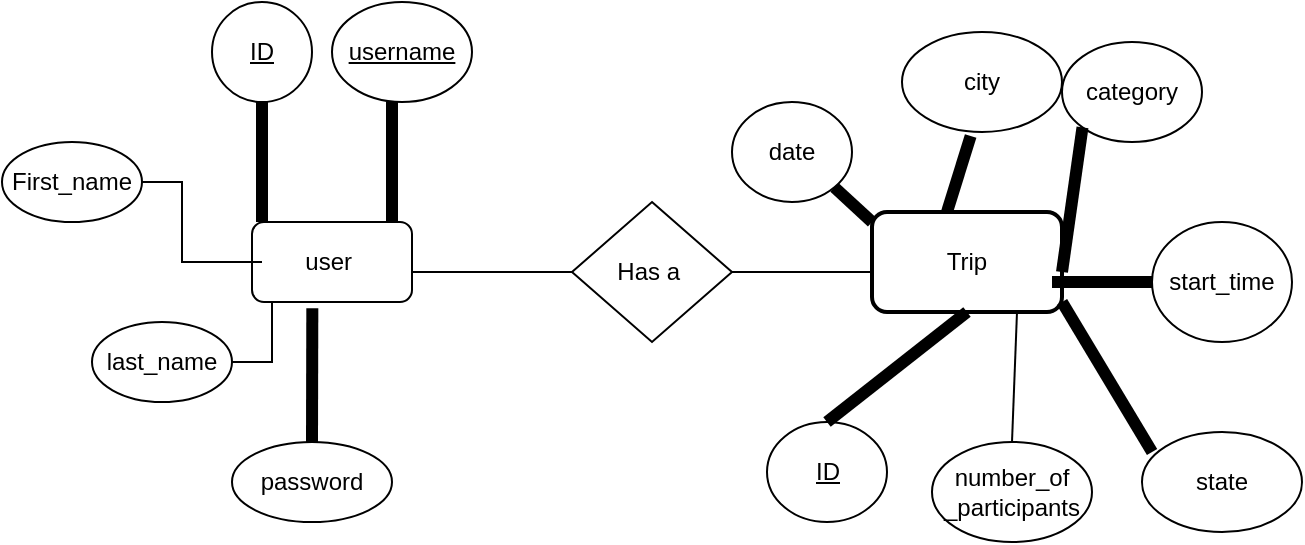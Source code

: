 <mxfile>
    <diagram id="j3fNbXVSSnutuGqdQ5Ld" name="Page-1">
        <mxGraphModel dx="1163" dy="722" grid="1" gridSize="10" guides="1" tooltips="1" connect="1" arrows="1" fold="1" page="1" pageScale="1" pageWidth="850" pageHeight="1100" math="0" shadow="0">
            <root>
                <mxCell id="0"/>
                <mxCell id="1" parent="0"/>
                <mxCell id="2" value="user&amp;nbsp;" style="rounded=1;whiteSpace=wrap;html=1;" parent="1" vertex="1">
                    <mxGeometry x="100" y="180" width="80" height="40" as="geometry"/>
                </mxCell>
                <mxCell id="3" value="&lt;u&gt;ID&lt;/u&gt;" style="ellipse;whiteSpace=wrap;html=1;" parent="1" vertex="1">
                    <mxGeometry x="80" y="70" width="50" height="50" as="geometry"/>
                </mxCell>
                <mxCell id="10" value="" style="shape=line;html=1;strokeWidth=3;sourcePerimeterSpacing=0;sketch=0;shadow=0;rounded=0;" parent="1" source="9" target="2" edge="1">
                    <mxGeometry relative="1" as="geometry"/>
                </mxCell>
                <mxCell id="9" value="&lt;u&gt;username&lt;/u&gt;" style="ellipse;whiteSpace=wrap;html=1;gradientColor=none;fillColor=default;" parent="1" vertex="1">
                    <mxGeometry x="140" y="70" width="70" height="50" as="geometry"/>
                </mxCell>
                <mxCell id="16" value="" style="line;strokeWidth=6;direction=south;html=1;fillColor=default;gradientColor=none;" parent="1" vertex="1">
                    <mxGeometry x="100" y="120" width="10" height="60" as="geometry"/>
                </mxCell>
                <mxCell id="17" value="" style="line;strokeWidth=6;direction=south;html=1;fillColor=default;gradientColor=none;" parent="1" vertex="1">
                    <mxGeometry x="45" y="120" width="250" height="60" as="geometry"/>
                </mxCell>
                <mxCell id="19" value="First_name" style="ellipse;whiteSpace=wrap;html=1;strokeWidth=1;fillColor=default;gradientColor=none;" parent="1" vertex="1">
                    <mxGeometry x="-25" y="140" width="70" height="40" as="geometry"/>
                </mxCell>
                <mxCell id="21" value="last_name" style="ellipse;whiteSpace=wrap;html=1;strokeWidth=1;fillColor=default;gradientColor=none;" parent="1" vertex="1">
                    <mxGeometry x="20" y="230" width="70" height="40" as="geometry"/>
                </mxCell>
                <mxCell id="22" value="" style="shape=partialRectangle;whiteSpace=wrap;html=1;bottom=0;right=0;fillColor=none;strokeWidth=1;direction=west;" parent="1" vertex="1">
                    <mxGeometry x="90" y="220" width="20" height="30" as="geometry"/>
                </mxCell>
                <mxCell id="23" value="" style="shape=partialRectangle;whiteSpace=wrap;html=1;bottom=0;right=0;fillColor=none;strokeWidth=1;direction=south;" parent="1" vertex="1">
                    <mxGeometry x="45" y="160" width="20" height="40" as="geometry"/>
                </mxCell>
                <mxCell id="24" value="" style="line;strokeWidth=1;html=1;perimeter=backbonePerimeter;points=[];outlineConnect=0;fillColor=default;gradientColor=none;" parent="1" vertex="1">
                    <mxGeometry x="65" y="185" width="40" height="30" as="geometry"/>
                </mxCell>
                <mxCell id="25" value="Trip" style="rounded=1;whiteSpace=wrap;html=1;strokeWidth=2;fillColor=default;gradientColor=none;" parent="1" vertex="1">
                    <mxGeometry x="410" y="175" width="95" height="50" as="geometry"/>
                </mxCell>
                <mxCell id="37" value="password" style="ellipse;whiteSpace=wrap;html=1;strokeWidth=1;fillColor=default;gradientColor=none;" parent="1" vertex="1">
                    <mxGeometry x="90" y="290" width="80" height="40" as="geometry"/>
                </mxCell>
                <mxCell id="39" value="" style="endArrow=none;html=1;rounded=1;shadow=0;sketch=0;sourcePerimeterSpacing=0;strokeWidth=6;entryX=0.377;entryY=1.079;entryDx=0;entryDy=0;entryPerimeter=0;" parent="1" target="2" edge="1">
                    <mxGeometry width="50" height="50" relative="1" as="geometry">
                        <mxPoint x="130" y="290" as="sourcePoint"/>
                        <mxPoint x="180" y="240" as="targetPoint"/>
                    </mxGeometry>
                </mxCell>
                <mxCell id="40" value="Has a&amp;nbsp;" style="rhombus;whiteSpace=wrap;html=1;strokeWidth=1;fillColor=default;gradientColor=none;" parent="1" vertex="1">
                    <mxGeometry x="260" y="170" width="80" height="70" as="geometry"/>
                </mxCell>
                <mxCell id="43" value="" style="endArrow=none;html=1;rounded=1;shadow=0;sketch=0;sourcePerimeterSpacing=0;strokeWidth=1;entryX=0;entryY=0.5;entryDx=0;entryDy=0;" parent="1" target="40" edge="1">
                    <mxGeometry width="50" height="50" relative="1" as="geometry">
                        <mxPoint x="180" y="205" as="sourcePoint"/>
                        <mxPoint x="230" y="155" as="targetPoint"/>
                    </mxGeometry>
                </mxCell>
                <mxCell id="45" value="" style="endArrow=none;html=1;rounded=1;shadow=0;sketch=0;sourcePerimeterSpacing=0;strokeWidth=1;" parent="1" edge="1">
                    <mxGeometry width="50" height="50" relative="1" as="geometry">
                        <mxPoint x="340" y="205" as="sourcePoint"/>
                        <mxPoint x="410" y="205" as="targetPoint"/>
                    </mxGeometry>
                </mxCell>
                <mxCell id="46" value="city" style="ellipse;whiteSpace=wrap;html=1;strokeWidth=1;fillColor=default;gradientColor=none;" parent="1" vertex="1">
                    <mxGeometry x="425" y="85" width="80" height="50" as="geometry"/>
                </mxCell>
                <mxCell id="47" value="category" style="ellipse;whiteSpace=wrap;html=1;strokeWidth=1;fillColor=default;gradientColor=none;" parent="1" vertex="1">
                    <mxGeometry x="505" y="90" width="70" height="50" as="geometry"/>
                </mxCell>
                <mxCell id="49" value="" style="endArrow=none;html=1;rounded=1;shadow=0;sketch=0;sourcePerimeterSpacing=0;strokeWidth=6;entryX=0;entryY=1;entryDx=0;entryDy=0;" parent="1" target="47" edge="1">
                    <mxGeometry width="50" height="50" relative="1" as="geometry">
                        <mxPoint x="505" y="205" as="sourcePoint"/>
                        <mxPoint x="550" y="170" as="targetPoint"/>
                    </mxGeometry>
                </mxCell>
                <mxCell id="50" value="" style="endArrow=none;html=1;rounded=1;shadow=0;sketch=0;sourcePerimeterSpacing=0;strokeWidth=6;entryX=0.429;entryY=1.04;entryDx=0;entryDy=0;entryPerimeter=0;" parent="1" target="46" edge="1">
                    <mxGeometry width="50" height="50" relative="1" as="geometry">
                        <mxPoint x="447.5" y="175" as="sourcePoint"/>
                        <mxPoint x="497.5" y="125" as="targetPoint"/>
                    </mxGeometry>
                </mxCell>
                <mxCell id="51" value="&lt;u&gt;ID&lt;/u&gt;" style="ellipse;whiteSpace=wrap;html=1;strokeWidth=1;fillColor=default;gradientColor=none;" parent="1" vertex="1">
                    <mxGeometry x="357.5" y="280" width="60" height="50" as="geometry"/>
                </mxCell>
                <mxCell id="53" value="" style="endArrow=none;html=1;rounded=1;shadow=0;sketch=0;sourcePerimeterSpacing=0;strokeWidth=6;entryX=0.5;entryY=1;entryDx=0;entryDy=0;exitX=0.5;exitY=0;exitDx=0;exitDy=0;" parent="1" source="51" target="25" edge="1">
                    <mxGeometry width="50" height="50" relative="1" as="geometry">
                        <mxPoint x="455" y="260" as="sourcePoint"/>
                        <mxPoint x="505" y="210" as="targetPoint"/>
                    </mxGeometry>
                </mxCell>
                <mxCell id="54" value="state" style="ellipse;whiteSpace=wrap;html=1;strokeWidth=1;fillColor=default;gradientColor=none;" parent="1" vertex="1">
                    <mxGeometry x="545" y="285" width="80" height="50" as="geometry"/>
                </mxCell>
                <mxCell id="55" value="" style="endArrow=none;html=1;rounded=1;shadow=0;sketch=0;sourcePerimeterSpacing=0;strokeWidth=6;exitX=0.063;exitY=0.2;exitDx=0;exitDy=0;exitPerimeter=0;" parent="1" source="54" edge="1">
                    <mxGeometry width="50" height="50" relative="1" as="geometry">
                        <mxPoint x="455" y="270" as="sourcePoint"/>
                        <mxPoint x="505" y="220" as="targetPoint"/>
                    </mxGeometry>
                </mxCell>
                <mxCell id="56" value="start_time" style="ellipse;whiteSpace=wrap;html=1;strokeWidth=1;fillColor=default;gradientColor=none;" parent="1" vertex="1">
                    <mxGeometry x="550" y="180" width="70" height="60" as="geometry"/>
                </mxCell>
                <mxCell id="57" value="" style="endArrow=none;html=1;rounded=1;shadow=0;sketch=0;sourcePerimeterSpacing=0;strokeWidth=6;entryX=0;entryY=0.5;entryDx=0;entryDy=0;" parent="1" target="56" edge="1">
                    <mxGeometry width="50" height="50" relative="1" as="geometry">
                        <mxPoint x="500" y="210" as="sourcePoint"/>
                        <mxPoint x="550" y="160" as="targetPoint"/>
                    </mxGeometry>
                </mxCell>
                <mxCell id="61" value="number_of _participants" style="ellipse;whiteSpace=wrap;html=1;strokeWidth=1;fillColor=default;gradientColor=none;" parent="1" vertex="1">
                    <mxGeometry x="440" y="290" width="80" height="50" as="geometry"/>
                </mxCell>
                <mxCell id="62" value="" style="endArrow=none;html=1;rounded=1;shadow=0;sketch=0;sourcePerimeterSpacing=0;strokeWidth=1;exitX=0.5;exitY=0;exitDx=0;exitDy=0;" parent="1" source="61" edge="1">
                    <mxGeometry width="50" height="50" relative="1" as="geometry">
                        <mxPoint x="432.5" y="275" as="sourcePoint"/>
                        <mxPoint x="482.5" y="225" as="targetPoint"/>
                    </mxGeometry>
                </mxCell>
                <mxCell id="63" value="date" style="ellipse;whiteSpace=wrap;html=1;" vertex="1" parent="1">
                    <mxGeometry x="340" y="120" width="60" height="50" as="geometry"/>
                </mxCell>
                <mxCell id="64" value="" style="endArrow=none;html=1;exitX=1;exitY=1;exitDx=0;exitDy=0;strokeWidth=6;" edge="1" parent="1" source="63">
                    <mxGeometry width="50" height="50" relative="1" as="geometry">
                        <mxPoint x="360" y="230" as="sourcePoint"/>
                        <mxPoint x="410" y="180" as="targetPoint"/>
                    </mxGeometry>
                </mxCell>
            </root>
        </mxGraphModel>
    </diagram>
</mxfile>